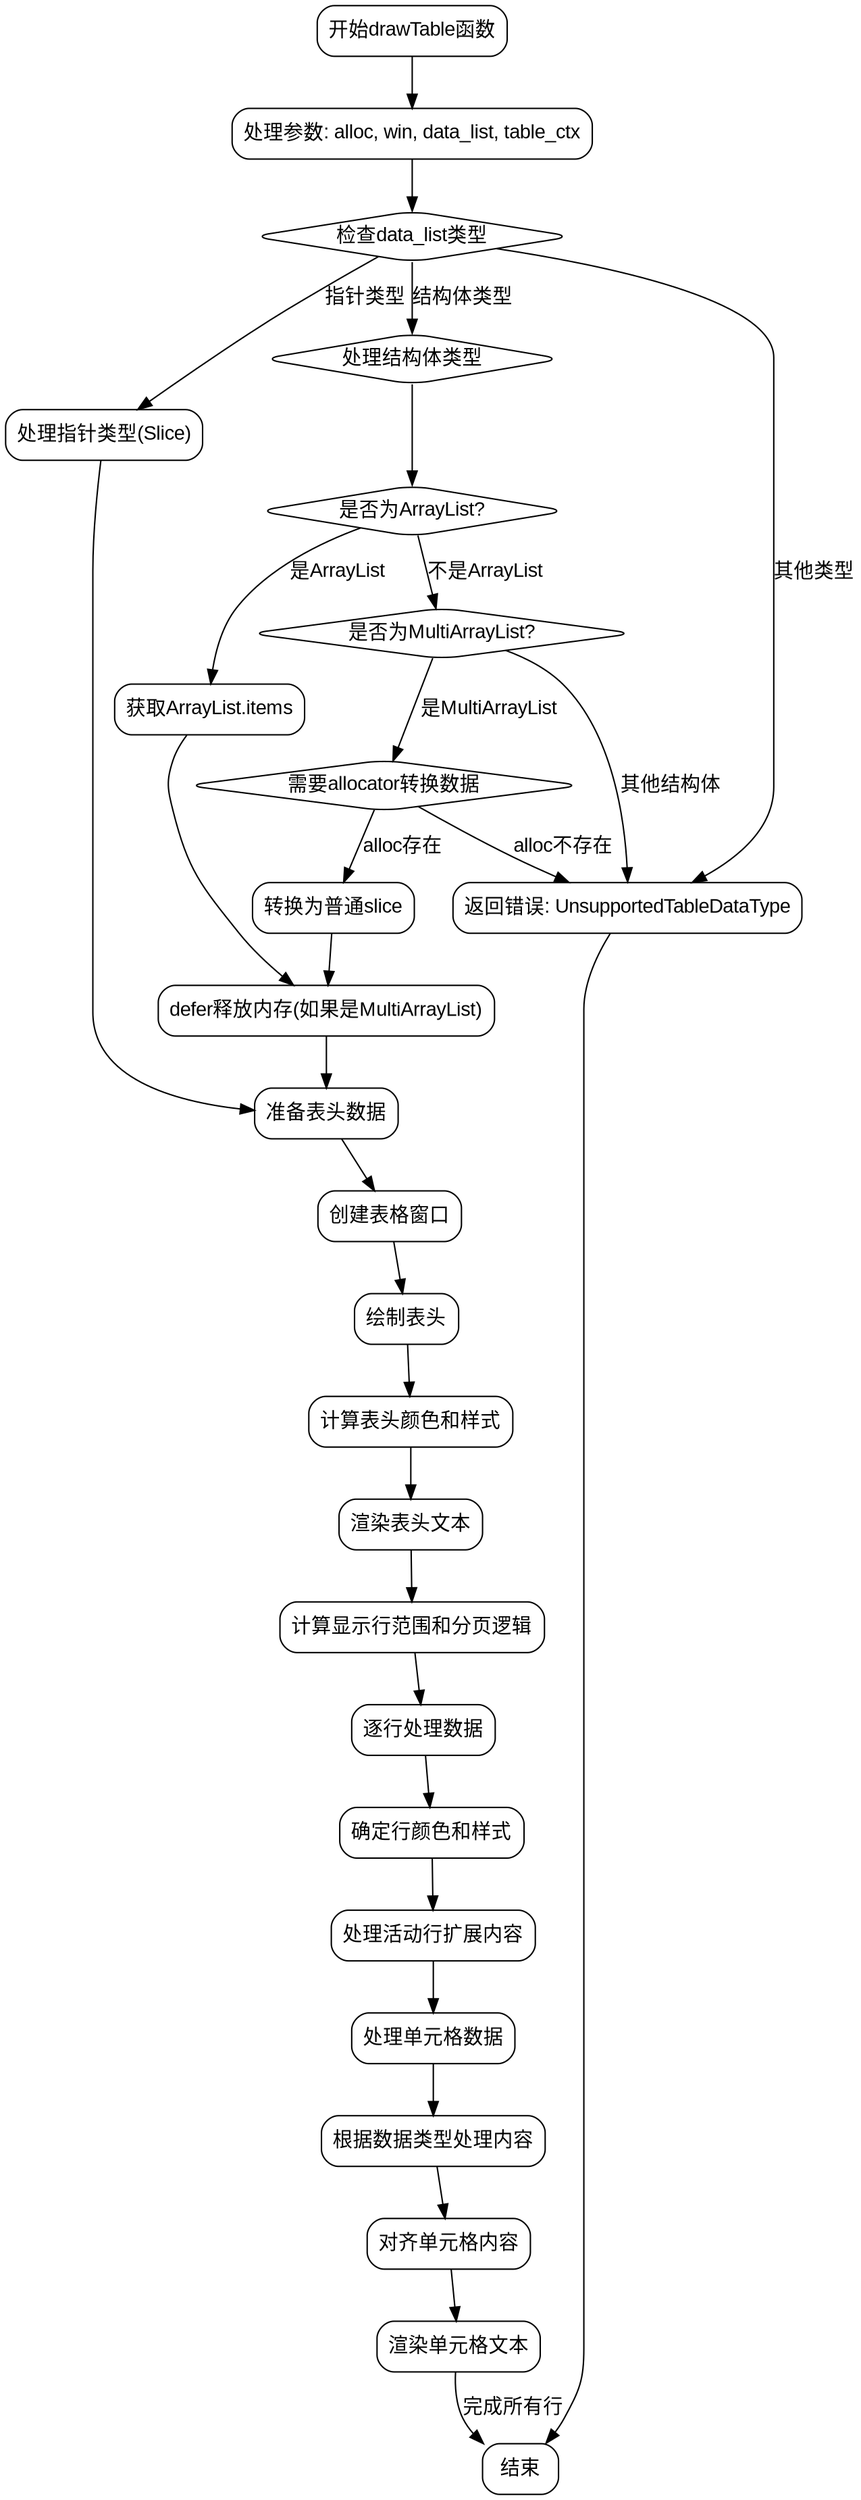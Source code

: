 
digraph flowchart {
    node [shape=rectangle, style="rounded", fontname="Arial"];
    edge [fontname="Arial"];

    start [label="开始drawTable函数"];
    process_params [label="处理参数: alloc, win, data_list, table_ctx"];
    check_datalist_type [label="检查data_list类型", shape=diamond];
    handle_pointer [label="处理指针类型(Slice)"];
    handle_struct [label="处理结构体类型", shape=diamond];
    check_arraylist [label="是否为ArrayList?", shape=diamond];
    get_arraylist_items [label="获取ArrayList.items"];
    check_multiarryalist [label="是否为MultiArrayList?", shape=diamond];
    require_alloc [label="需要allocator转换数据", shape=diamond];
    convert_mal [label="转换为普通slice"];
    error_unsupported [label="返回错误: UnsupportedTableDataType"];
    defer_free [label="defer释放内存(如果是MultiArrayList)"];
    prepare_headers [label="准备表头数据"];
    create_table_win [label="创建表格窗口"];
    draw_headers [label="绘制表头"];
    handle_colors [label="计算表头颜色和样式"];
    print_headers [label="渲染表头文本"];
    calculate_rows [label="计算显示行范围和分页逻辑"];
    process_rows [label="逐行处理数据"];
    row_colors [label="确定行颜色和样式"];
    handle_active_row [label="处理活动行扩展内容"];
    process_cells [label="处理单元格数据"];
    handle_item_type [label="根据数据类型处理内容"];
    align_cell [label="对齐单元格内容"];
    print_cell [label="渲染单元格文本"];
    end [label="结束"];

    start -> process_params;
    process_params -> check_datalist_type;

    check_datalist_type -> handle_pointer [label="指针类型"];
    check_datalist_type -> handle_struct [label="结构体类型"];
    check_datalist_type -> error_unsupported [label="其他类型"];

    handle_pointer -> prepare_headers;

    handle_struct -> check_arraylist;
    check_arraylist -> get_arraylist_items [label="是ArrayList"];
    check_arraylist -> check_multiarryalist [label="不是ArrayList"];

    check_multiarryalist -> require_alloc [label="是MultiArrayList"];
    check_multiarryalist -> error_unsupported [label="其他结构体"];

    require_alloc -> convert_mal [label="alloc存在"];
    require_alloc -> error_unsupported [label="alloc不存在"];

    convert_mal -> defer_free;
    get_arraylist_items -> defer_free;
    
    defer_free -> prepare_headers;

    prepare_headers -> create_table_win;
    create_table_win -> draw_headers;
    draw_headers -> handle_colors;
    handle_colors -> print_headers;
    print_headers -> calculate_rows;

    calculate_rows -> process_rows;
    process_rows -> row_colors;
    row_colors -> handle_active_row;
    handle_active_row -> process_cells;

    process_cells -> handle_item_type;
    handle_item_type -> align_cell;
    align_cell -> print_cell;
    print_cell -> end [label="完成所有行"];

    error_unsupported -> end;
}
